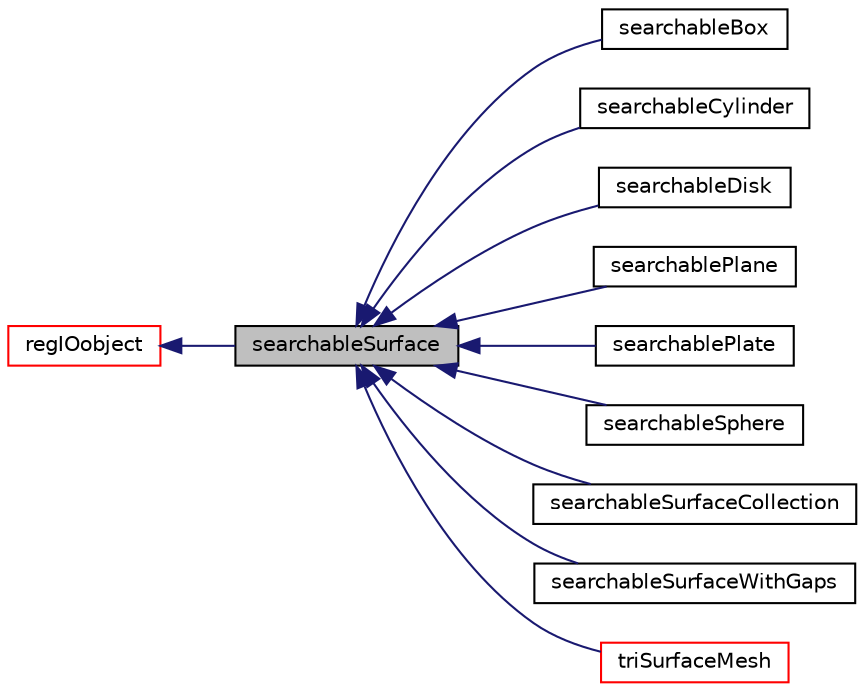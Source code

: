digraph "searchableSurface"
{
  bgcolor="transparent";
  edge [fontname="Helvetica",fontsize="10",labelfontname="Helvetica",labelfontsize="10"];
  node [fontname="Helvetica",fontsize="10",shape=record];
  rankdir="LR";
  Node1 [label="searchableSurface",height=0.2,width=0.4,color="black", fillcolor="grey75", style="filled", fontcolor="black"];
  Node2 -> Node1 [dir="back",color="midnightblue",fontsize="10",style="solid",fontname="Helvetica"];
  Node2 [label="regIOobject",height=0.2,width=0.4,color="red",URL="$a02207.html",tooltip="regIOobject is an abstract class derived from IOobject to handle automatic object registration with t..."];
  Node1 -> Node3 [dir="back",color="midnightblue",fontsize="10",style="solid",fontname="Helvetica"];
  Node3 [label="searchableBox",height=0.2,width=0.4,color="black",URL="$a02330.html",tooltip="Searching on bounding box. "];
  Node1 -> Node4 [dir="back",color="midnightblue",fontsize="10",style="solid",fontname="Helvetica"];
  Node4 [label="searchableCylinder",height=0.2,width=0.4,color="black",URL="$a02332.html",tooltip="Searching on cylinder. "];
  Node1 -> Node5 [dir="back",color="midnightblue",fontsize="10",style="solid",fontname="Helvetica"];
  Node5 [label="searchableDisk",height=0.2,width=0.4,color="black",URL="$a02333.html",tooltip="Searching on circular disk given as origin, normal (gets normalised) and radius. "];
  Node1 -> Node6 [dir="back",color="midnightblue",fontsize="10",style="solid",fontname="Helvetica"];
  Node6 [label="searchablePlane",height=0.2,width=0.4,color="black",URL="$a02334.html",tooltip="Searching on (infinite) plane. See plane.H. "];
  Node1 -> Node7 [dir="back",color="midnightblue",fontsize="10",style="solid",fontname="Helvetica"];
  Node7 [label="searchablePlate",height=0.2,width=0.4,color="black",URL="$a02335.html",tooltip="Searching on finite plate. Plate has to be aligned with coordinate axes. Plate defined as origin and ..."];
  Node1 -> Node8 [dir="back",color="midnightblue",fontsize="10",style="solid",fontname="Helvetica"];
  Node8 [label="searchableSphere",height=0.2,width=0.4,color="black",URL="$a02337.html",tooltip="Searching on sphere. "];
  Node1 -> Node9 [dir="back",color="midnightblue",fontsize="10",style="solid",fontname="Helvetica"];
  Node9 [label="searchableSurfaceCollection",height=0.2,width=0.4,color="black",URL="$a02339.html",tooltip="Set of transformed searchableSurfaces. Does not do boolean operations. So when meshing might find par..."];
  Node1 -> Node10 [dir="back",color="midnightblue",fontsize="10",style="solid",fontname="Helvetica"];
  Node10 [label="searchableSurfaceWithGaps",height=0.2,width=0.4,color="black",URL="$a02346.html",tooltip="searchableSurface using multiple slightly shifted underlying surfaces to make sure pierces don&#39;t go t..."];
  Node1 -> Node11 [dir="back",color="midnightblue",fontsize="10",style="solid",fontname="Helvetica"];
  Node11 [label="triSurfaceMesh",height=0.2,width=0.4,color="red",URL="$a02780.html",tooltip="IOoject and searching on triSurface. "];
}
